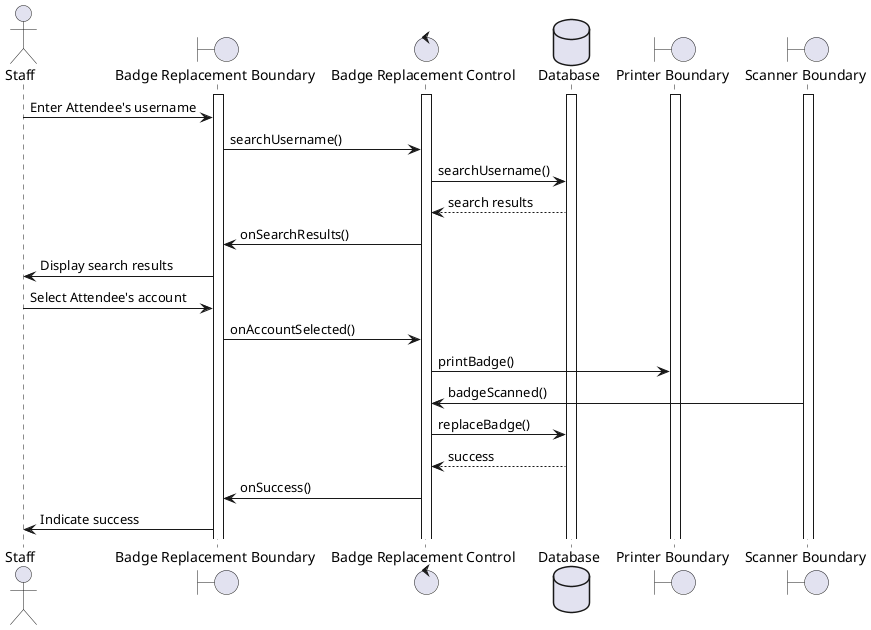 @startuml
actor Staff
boundary "Badge Replacement Boundary"
control "Badge Replacement Control"
database Database
boundary "Printer Boundary"
boundary "Scanner Boundary"

activate "Badge Replacement Boundary"
activate "Badge Replacement Control"
activate Database
activate "Printer Boundary"
activate "Scanner Boundary"

Staff -> "Badge Replacement Boundary" : Enter Attendee's username
"Badge Replacement Boundary" -> "Badge Replacement Control" : searchUsername()
"Badge Replacement Control" -> Database : searchUsername()
Database --> "Badge Replacement Control" : search results
"Badge Replacement Control" -> "Badge Replacement Boundary" : onSearchResults()
"Badge Replacement Boundary" -> Staff : Display search results
Staff -> "Badge Replacement Boundary" : Select Attendee's account
"Badge Replacement Boundary" -> "Badge Replacement Control" : onAccountSelected()
"Badge Replacement Control" -> "Printer Boundary" : printBadge()
"Scanner Boundary" -> "Badge Replacement Control" : badgeScanned()
"Badge Replacement Control" -> Database : replaceBadge()
Database --> "Badge Replacement Control" : success
"Badge Replacement Control" -> "Badge Replacement Boundary" : onSuccess()
"Badge Replacement Boundary" -> Staff : Indicate success

@enduml